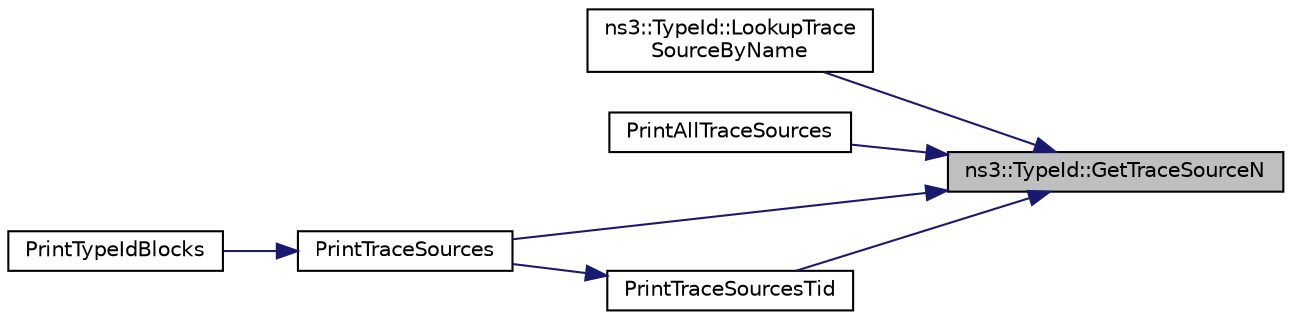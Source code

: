 digraph "ns3::TypeId::GetTraceSourceN"
{
 // LATEX_PDF_SIZE
  edge [fontname="Helvetica",fontsize="10",labelfontname="Helvetica",labelfontsize="10"];
  node [fontname="Helvetica",fontsize="10",shape=record];
  rankdir="RL";
  Node1 [label="ns3::TypeId::GetTraceSourceN",height=0.2,width=0.4,color="black", fillcolor="grey75", style="filled", fontcolor="black",tooltip="Get the number of Trace sources."];
  Node1 -> Node2 [dir="back",color="midnightblue",fontsize="10",style="solid",fontname="Helvetica"];
  Node2 [label="ns3::TypeId::LookupTrace\lSourceByName",height=0.2,width=0.4,color="black", fillcolor="white", style="filled",URL="$classns3_1_1_type_id.html#af8bbf87c709acb4a6433fd24be09d2b9",tooltip="Find a TraceSource by name, retrieving the associated TraceSourceInformation."];
  Node1 -> Node3 [dir="back",color="midnightblue",fontsize="10",style="solid",fontname="Helvetica"];
  Node3 [label="PrintAllTraceSources",height=0.2,width=0.4,color="black", fillcolor="white", style="filled",URL="$print-introspected-doxygen_8cc.html#a23d80244adcc8de3ea7f21080a6d9bbe",tooltip="Print the list of all Trace sources."];
  Node1 -> Node4 [dir="back",color="midnightblue",fontsize="10",style="solid",fontname="Helvetica"];
  Node4 [label="PrintTraceSources",height=0.2,width=0.4,color="black", fillcolor="white", style="filled",URL="$print-introspected-doxygen_8cc.html#aa2166166c1bd1796ad0b51f7273491df",tooltip="Print the Trace sources block for tid, including Trace sources declared in base classes."];
  Node4 -> Node5 [dir="back",color="midnightblue",fontsize="10",style="solid",fontname="Helvetica"];
  Node5 [label="PrintTypeIdBlocks",height=0.2,width=0.4,color="black", fillcolor="white", style="filled",URL="$print-introspected-doxygen_8cc.html#a62645d02d71b5d1622ccb9f16d5fa412",tooltip="Print the doxy block for each TypeId."];
  Node1 -> Node6 [dir="back",color="midnightblue",fontsize="10",style="solid",fontname="Helvetica"];
  Node6 [label="PrintTraceSourcesTid",height=0.2,width=0.4,color="black", fillcolor="white", style="filled",URL="$print-introspected-doxygen_8cc.html#a034277f98f312c9a9740880425a06b96",tooltip="Print direct Trace sources for this TypeId."];
  Node6 -> Node4 [dir="back",color="midnightblue",fontsize="10",style="solid",fontname="Helvetica"];
}
